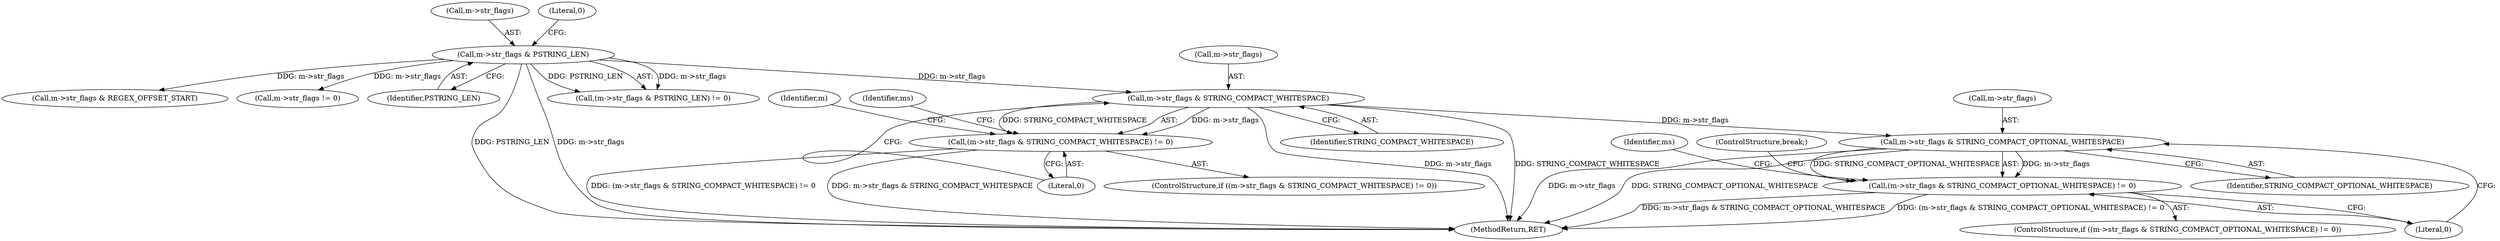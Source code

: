 digraph "1_file_4a284c89d6ef11aca34da65da7d673050a5ea320_0@pointer" {
"1000199" [label="(Call,m->str_flags & STRING_COMPACT_WHITESPACE)"];
"1000122" [label="(Call,m->str_flags & PSTRING_LEN)"];
"1000198" [label="(Call,(m->str_flags & STRING_COMPACT_WHITESPACE) != 0)"];
"1000215" [label="(Call,m->str_flags & STRING_COMPACT_OPTIONAL_WHITESPACE)"];
"1000214" [label="(Call,(m->str_flags & STRING_COMPACT_OPTIONAL_WHITESPACE) != 0)"];
"1000214" [label="(Call,(m->str_flags & STRING_COMPACT_OPTIONAL_WHITESPACE) != 0)"];
"1000199" [label="(Call,m->str_flags & STRING_COMPACT_WHITESPACE)"];
"1000219" [label="(Identifier,STRING_COMPACT_OPTIONAL_WHITESPACE)"];
"1000217" [label="(Identifier,m)"];
"1000213" [label="(ControlStructure,if ((m->str_flags & STRING_COMPACT_OPTIONAL_WHITESPACE) != 0))"];
"1000200" [label="(Call,m->str_flags)"];
"1000207" [label="(Identifier,ms)"];
"1000216" [label="(Call,m->str_flags)"];
"1000160" [label="(Call,m->str_flags & REGEX_OFFSET_START)"];
"1000203" [label="(Identifier,STRING_COMPACT_WHITESPACE)"];
"1000143" [label="(Call,m->str_flags != 0)"];
"1000122" [label="(Call,m->str_flags & PSTRING_LEN)"];
"1000126" [label="(Identifier,PSTRING_LEN)"];
"1000220" [label="(Literal,0)"];
"1000215" [label="(Call,m->str_flags & STRING_COMPACT_OPTIONAL_WHITESPACE)"];
"1000242" [label="(MethodReturn,RET)"];
"1000198" [label="(Call,(m->str_flags & STRING_COMPACT_WHITESPACE) != 0)"];
"1000123" [label="(Call,m->str_flags)"];
"1000223" [label="(Identifier,ms)"];
"1000204" [label="(Literal,0)"];
"1000127" [label="(Literal,0)"];
"1000121" [label="(Call,(m->str_flags & PSTRING_LEN) != 0)"];
"1000197" [label="(ControlStructure,if ((m->str_flags & STRING_COMPACT_WHITESPACE) != 0))"];
"1000229" [label="(ControlStructure,break;)"];
"1000199" -> "1000198"  [label="AST: "];
"1000199" -> "1000203"  [label="CFG: "];
"1000200" -> "1000199"  [label="AST: "];
"1000203" -> "1000199"  [label="AST: "];
"1000204" -> "1000199"  [label="CFG: "];
"1000199" -> "1000242"  [label="DDG: m->str_flags"];
"1000199" -> "1000242"  [label="DDG: STRING_COMPACT_WHITESPACE"];
"1000199" -> "1000198"  [label="DDG: m->str_flags"];
"1000199" -> "1000198"  [label="DDG: STRING_COMPACT_WHITESPACE"];
"1000122" -> "1000199"  [label="DDG: m->str_flags"];
"1000199" -> "1000215"  [label="DDG: m->str_flags"];
"1000122" -> "1000121"  [label="AST: "];
"1000122" -> "1000126"  [label="CFG: "];
"1000123" -> "1000122"  [label="AST: "];
"1000126" -> "1000122"  [label="AST: "];
"1000127" -> "1000122"  [label="CFG: "];
"1000122" -> "1000242"  [label="DDG: PSTRING_LEN"];
"1000122" -> "1000242"  [label="DDG: m->str_flags"];
"1000122" -> "1000121"  [label="DDG: m->str_flags"];
"1000122" -> "1000121"  [label="DDG: PSTRING_LEN"];
"1000122" -> "1000143"  [label="DDG: m->str_flags"];
"1000122" -> "1000160"  [label="DDG: m->str_flags"];
"1000198" -> "1000197"  [label="AST: "];
"1000198" -> "1000204"  [label="CFG: "];
"1000204" -> "1000198"  [label="AST: "];
"1000207" -> "1000198"  [label="CFG: "];
"1000217" -> "1000198"  [label="CFG: "];
"1000198" -> "1000242"  [label="DDG: (m->str_flags & STRING_COMPACT_WHITESPACE) != 0"];
"1000198" -> "1000242"  [label="DDG: m->str_flags & STRING_COMPACT_WHITESPACE"];
"1000215" -> "1000214"  [label="AST: "];
"1000215" -> "1000219"  [label="CFG: "];
"1000216" -> "1000215"  [label="AST: "];
"1000219" -> "1000215"  [label="AST: "];
"1000220" -> "1000215"  [label="CFG: "];
"1000215" -> "1000242"  [label="DDG: m->str_flags"];
"1000215" -> "1000242"  [label="DDG: STRING_COMPACT_OPTIONAL_WHITESPACE"];
"1000215" -> "1000214"  [label="DDG: m->str_flags"];
"1000215" -> "1000214"  [label="DDG: STRING_COMPACT_OPTIONAL_WHITESPACE"];
"1000214" -> "1000213"  [label="AST: "];
"1000214" -> "1000220"  [label="CFG: "];
"1000220" -> "1000214"  [label="AST: "];
"1000223" -> "1000214"  [label="CFG: "];
"1000229" -> "1000214"  [label="CFG: "];
"1000214" -> "1000242"  [label="DDG: (m->str_flags & STRING_COMPACT_OPTIONAL_WHITESPACE) != 0"];
"1000214" -> "1000242"  [label="DDG: m->str_flags & STRING_COMPACT_OPTIONAL_WHITESPACE"];
}
